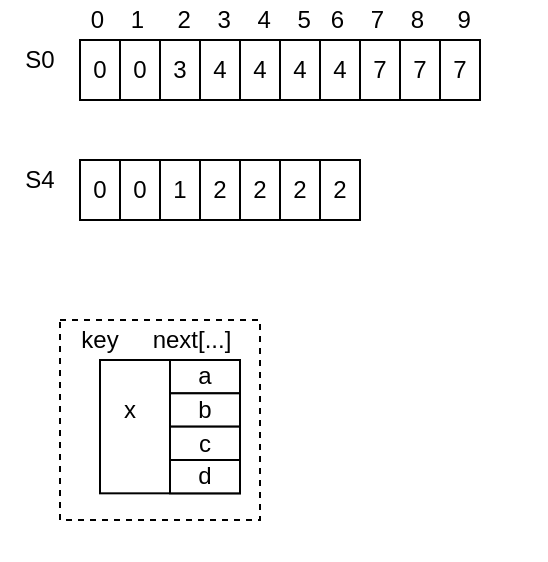 <mxfile version="14.3.2" type="github"><diagram id="FbwLlwbWRH05Lewgxh2s" name="Page-1"><mxGraphModel dx="1368" dy="774" grid="1" gridSize="10" guides="1" tooltips="1" connect="1" arrows="1" fold="1" page="1" pageScale="1" pageWidth="850" pageHeight="1100" math="0" shadow="0"><root><mxCell id="0"/><mxCell id="1" parent="0"/><mxCell id="JJRQ3spBi9KuivwHK7BW-1" value="0" style="rounded=0;whiteSpace=wrap;html=1;" parent="1" vertex="1"><mxGeometry x="170" y="70" width="20" height="30" as="geometry"/></mxCell><mxCell id="JJRQ3spBi9KuivwHK7BW-2" value="0" style="rounded=0;whiteSpace=wrap;html=1;" parent="1" vertex="1"><mxGeometry x="190" y="70" width="20" height="30" as="geometry"/></mxCell><mxCell id="JJRQ3spBi9KuivwHK7BW-3" value="3" style="rounded=0;whiteSpace=wrap;html=1;" parent="1" vertex="1"><mxGeometry x="210" y="70" width="20" height="30" as="geometry"/></mxCell><mxCell id="JJRQ3spBi9KuivwHK7BW-4" value="4" style="rounded=0;whiteSpace=wrap;html=1;" parent="1" vertex="1"><mxGeometry x="230" y="70" width="20" height="30" as="geometry"/></mxCell><mxCell id="JJRQ3spBi9KuivwHK7BW-5" value="4" style="rounded=0;whiteSpace=wrap;html=1;" parent="1" vertex="1"><mxGeometry x="250" y="70" width="20" height="30" as="geometry"/></mxCell><mxCell id="JJRQ3spBi9KuivwHK7BW-6" value="4" style="rounded=0;whiteSpace=wrap;html=1;" parent="1" vertex="1"><mxGeometry x="270" y="70" width="20" height="30" as="geometry"/></mxCell><mxCell id="JJRQ3spBi9KuivwHK7BW-7" value="4" style="rounded=0;whiteSpace=wrap;html=1;" parent="1" vertex="1"><mxGeometry x="290" y="70" width="20" height="30" as="geometry"/></mxCell><mxCell id="JJRQ3spBi9KuivwHK7BW-8" value="7" style="rounded=0;whiteSpace=wrap;html=1;" parent="1" vertex="1"><mxGeometry x="310" y="70" width="20" height="30" as="geometry"/></mxCell><mxCell id="JJRQ3spBi9KuivwHK7BW-9" value="7" style="rounded=0;whiteSpace=wrap;html=1;" parent="1" vertex="1"><mxGeometry x="330" y="70" width="20" height="30" as="geometry"/></mxCell><mxCell id="JJRQ3spBi9KuivwHK7BW-10" value="7" style="rounded=0;whiteSpace=wrap;html=1;" parent="1" vertex="1"><mxGeometry x="350" y="70" width="20" height="30" as="geometry"/></mxCell><mxCell id="JJRQ3spBi9KuivwHK7BW-11" value="0" style="rounded=0;whiteSpace=wrap;html=1;" parent="1" vertex="1"><mxGeometry x="170" y="130" width="20" height="30" as="geometry"/></mxCell><mxCell id="JJRQ3spBi9KuivwHK7BW-12" value="0" style="rounded=0;whiteSpace=wrap;html=1;" parent="1" vertex="1"><mxGeometry x="190" y="130" width="20" height="30" as="geometry"/></mxCell><mxCell id="JJRQ3spBi9KuivwHK7BW-13" value="1" style="rounded=0;whiteSpace=wrap;html=1;" parent="1" vertex="1"><mxGeometry x="210" y="130" width="20" height="30" as="geometry"/></mxCell><mxCell id="JJRQ3spBi9KuivwHK7BW-14" value="2" style="rounded=0;whiteSpace=wrap;html=1;" parent="1" vertex="1"><mxGeometry x="230" y="130" width="20" height="30" as="geometry"/></mxCell><mxCell id="JJRQ3spBi9KuivwHK7BW-15" value="2" style="rounded=0;whiteSpace=wrap;html=1;" parent="1" vertex="1"><mxGeometry x="250" y="130" width="20" height="30" as="geometry"/></mxCell><mxCell id="JJRQ3spBi9KuivwHK7BW-16" value="&amp;nbsp;0&amp;nbsp; &amp;nbsp; 1&amp;nbsp; &amp;nbsp; &amp;nbsp;2&amp;nbsp; &amp;nbsp; 3&amp;nbsp; &amp;nbsp; 4&amp;nbsp; &amp;nbsp; 5&amp;nbsp; &amp;nbsp;6&amp;nbsp; &amp;nbsp; 7&amp;nbsp; &amp;nbsp; 8&amp;nbsp; &amp;nbsp; &amp;nbsp;9" style="text;html=1;strokeColor=none;fillColor=none;align=left;verticalAlign=middle;whiteSpace=wrap;rounded=0;" parent="1" vertex="1"><mxGeometry x="170" y="50" width="233" height="20" as="geometry"/></mxCell><mxCell id="JJRQ3spBi9KuivwHK7BW-19" value="2" style="rounded=0;whiteSpace=wrap;html=1;" parent="1" vertex="1"><mxGeometry x="270" y="130" width="20" height="30" as="geometry"/></mxCell><mxCell id="JJRQ3spBi9KuivwHK7BW-20" value="2" style="rounded=0;whiteSpace=wrap;html=1;" parent="1" vertex="1"><mxGeometry x="290" y="130" width="20" height="30" as="geometry"/></mxCell><mxCell id="JJRQ3spBi9KuivwHK7BW-21" value="S0" style="text;html=1;strokeColor=none;fillColor=none;align=center;verticalAlign=middle;whiteSpace=wrap;rounded=0;" parent="1" vertex="1"><mxGeometry x="130" y="70" width="40" height="20" as="geometry"/></mxCell><mxCell id="JJRQ3spBi9KuivwHK7BW-22" value="S4" style="text;html=1;strokeColor=none;fillColor=none;align=center;verticalAlign=middle;whiteSpace=wrap;rounded=0;" parent="1" vertex="1"><mxGeometry x="130" y="130" width="40" height="20" as="geometry"/></mxCell><mxCell id="A2IB_tkcsXlLNOzob3Ax-12" value="" style="group" parent="1" vertex="1" connectable="0"><mxGeometry x="160" y="210" width="130" height="120" as="geometry"/></mxCell><mxCell id="A2IB_tkcsXlLNOzob3Ax-7" value="" style="group" parent="A2IB_tkcsXlLNOzob3Ax-12" vertex="1" connectable="0"><mxGeometry x="20" y="20" width="110" height="100" as="geometry"/></mxCell><mxCell id="A2IB_tkcsXlLNOzob3Ax-11" value="" style="rounded=0;whiteSpace=wrap;html=1;dashed=1;" parent="A2IB_tkcsXlLNOzob3Ax-7" vertex="1"><mxGeometry x="-20" y="-20" width="100" height="100" as="geometry"/></mxCell><mxCell id="A2IB_tkcsXlLNOzob3Ax-2" value="" style="rounded=0;whiteSpace=wrap;html=1;" parent="A2IB_tkcsXlLNOzob3Ax-7" vertex="1"><mxGeometry width="70" height="66.667" as="geometry"/></mxCell><mxCell id="A2IB_tkcsXlLNOzob3Ax-3" value="a" style="rounded=0;whiteSpace=wrap;html=1;" parent="A2IB_tkcsXlLNOzob3Ax-7" vertex="1"><mxGeometry x="35" width="35" height="16.667" as="geometry"/></mxCell><mxCell id="A2IB_tkcsXlLNOzob3Ax-4" value="b" style="rounded=0;whiteSpace=wrap;html=1;" parent="A2IB_tkcsXlLNOzob3Ax-7" vertex="1"><mxGeometry x="35" y="16.667" width="35" height="16.667" as="geometry"/></mxCell><mxCell id="A2IB_tkcsXlLNOzob3Ax-5" value="c" style="rounded=0;whiteSpace=wrap;html=1;" parent="A2IB_tkcsXlLNOzob3Ax-7" vertex="1"><mxGeometry x="35" y="33.333" width="35" height="16.667" as="geometry"/></mxCell><mxCell id="A2IB_tkcsXlLNOzob3Ax-6" value="d" style="rounded=0;whiteSpace=wrap;html=1;" parent="A2IB_tkcsXlLNOzob3Ax-7" vertex="1"><mxGeometry x="35" y="50" width="35" height="16.667" as="geometry"/></mxCell><mxCell id="A2IB_tkcsXlLNOzob3Ax-15" value="x" style="text;html=1;strokeColor=none;fillColor=none;align=center;verticalAlign=middle;whiteSpace=wrap;rounded=0;dashed=1;" parent="A2IB_tkcsXlLNOzob3Ax-7" vertex="1"><mxGeometry x="-5" y="15" width="40" height="20" as="geometry"/></mxCell><mxCell id="A2IB_tkcsXlLNOzob3Ax-9" value="next[...]" style="text;html=1;strokeColor=none;fillColor=none;align=center;verticalAlign=middle;whiteSpace=wrap;rounded=0;" parent="A2IB_tkcsXlLNOzob3Ax-12" vertex="1"><mxGeometry x="46" width="40" height="20" as="geometry"/></mxCell><mxCell id="A2IB_tkcsXlLNOzob3Ax-8" value="key" style="text;html=1;strokeColor=none;fillColor=none;align=center;verticalAlign=middle;whiteSpace=wrap;rounded=0;" parent="A2IB_tkcsXlLNOzob3Ax-12" vertex="1"><mxGeometry width="40" height="20" as="geometry"/></mxCell></root></mxGraphModel></diagram></mxfile>